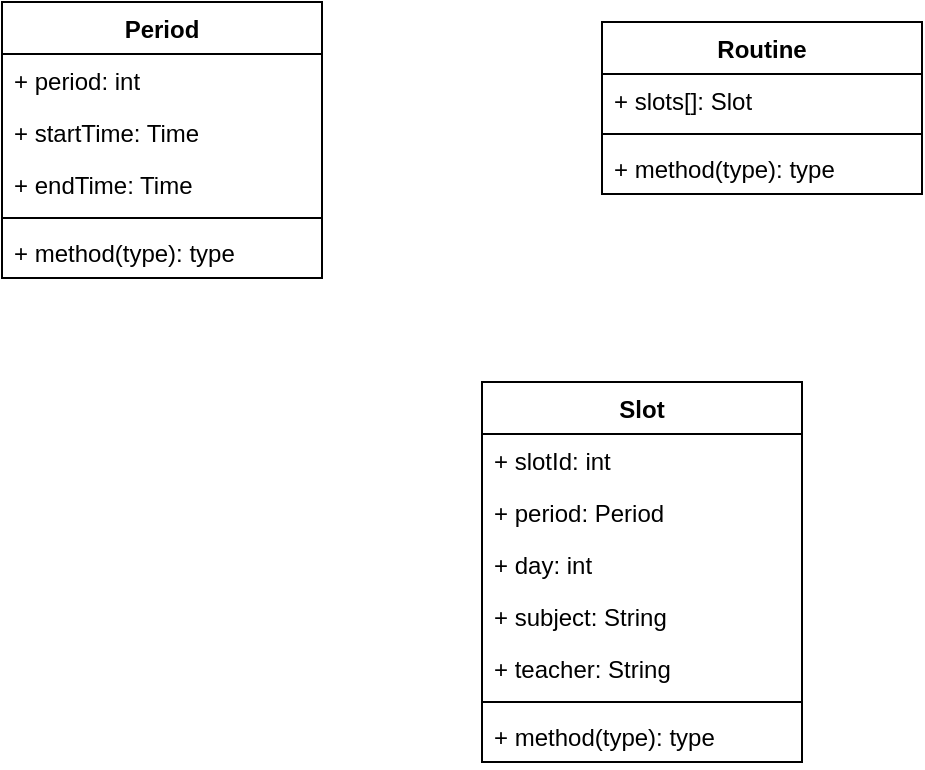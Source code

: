 <mxfile>
    <diagram id="xwDg_j2Emx8NZ9d97u_9" name="Page-1">
        <mxGraphModel dx="1111" dy="496" grid="1" gridSize="10" guides="1" tooltips="1" connect="1" arrows="1" fold="1" page="1" pageScale="1" pageWidth="1169" pageHeight="827" math="0" shadow="0">
            <root>
                <mxCell id="0"/>
                <mxCell id="1" parent="0"/>
                <mxCell id="0BW93ZmURJMquqMF7nbK-5" value="Routine" style="swimlane;fontStyle=1;align=center;verticalAlign=top;childLayout=stackLayout;horizontal=1;startSize=26;horizontalStack=0;resizeParent=1;resizeParentMax=0;resizeLast=0;collapsible=1;marginBottom=0;" parent="1" vertex="1">
                    <mxGeometry x="510" y="90" width="160" height="86" as="geometry"/>
                </mxCell>
                <mxCell id="0BW93ZmURJMquqMF7nbK-6" value="+ slots[]: Slot" style="text;strokeColor=none;fillColor=none;align=left;verticalAlign=top;spacingLeft=4;spacingRight=4;overflow=hidden;rotatable=0;points=[[0,0.5],[1,0.5]];portConstraint=eastwest;" parent="0BW93ZmURJMquqMF7nbK-5" vertex="1">
                    <mxGeometry y="26" width="160" height="26" as="geometry"/>
                </mxCell>
                <mxCell id="0BW93ZmURJMquqMF7nbK-7" value="" style="line;strokeWidth=1;fillColor=none;align=left;verticalAlign=middle;spacingTop=-1;spacingLeft=3;spacingRight=3;rotatable=0;labelPosition=right;points=[];portConstraint=eastwest;" parent="0BW93ZmURJMquqMF7nbK-5" vertex="1">
                    <mxGeometry y="52" width="160" height="8" as="geometry"/>
                </mxCell>
                <mxCell id="0BW93ZmURJMquqMF7nbK-8" value="+ method(type): type" style="text;strokeColor=none;fillColor=none;align=left;verticalAlign=top;spacingLeft=4;spacingRight=4;overflow=hidden;rotatable=0;points=[[0,0.5],[1,0.5]];portConstraint=eastwest;" parent="0BW93ZmURJMquqMF7nbK-5" vertex="1">
                    <mxGeometry y="60" width="160" height="26" as="geometry"/>
                </mxCell>
                <mxCell id="0BW93ZmURJMquqMF7nbK-11" value="Period" style="swimlane;fontStyle=1;align=center;verticalAlign=top;childLayout=stackLayout;horizontal=1;startSize=26;horizontalStack=0;resizeParent=1;resizeParentMax=0;resizeLast=0;collapsible=1;marginBottom=0;" parent="1" vertex="1">
                    <mxGeometry x="210" y="80" width="160" height="138" as="geometry"/>
                </mxCell>
                <mxCell id="0BW93ZmURJMquqMF7nbK-12" value="+ period: int" style="text;strokeColor=none;fillColor=none;align=left;verticalAlign=top;spacingLeft=4;spacingRight=4;overflow=hidden;rotatable=0;points=[[0,0.5],[1,0.5]];portConstraint=eastwest;" parent="0BW93ZmURJMquqMF7nbK-11" vertex="1">
                    <mxGeometry y="26" width="160" height="26" as="geometry"/>
                </mxCell>
                <mxCell id="0BW93ZmURJMquqMF7nbK-13" value="+ startTime: Time" style="text;strokeColor=none;fillColor=none;align=left;verticalAlign=top;spacingLeft=4;spacingRight=4;overflow=hidden;rotatable=0;points=[[0,0.5],[1,0.5]];portConstraint=eastwest;" parent="0BW93ZmURJMquqMF7nbK-11" vertex="1">
                    <mxGeometry y="52" width="160" height="26" as="geometry"/>
                </mxCell>
                <mxCell id="0BW93ZmURJMquqMF7nbK-16" value="+ endTime: Time" style="text;strokeColor=none;fillColor=none;align=left;verticalAlign=top;spacingLeft=4;spacingRight=4;overflow=hidden;rotatable=0;points=[[0,0.5],[1,0.5]];portConstraint=eastwest;" parent="0BW93ZmURJMquqMF7nbK-11" vertex="1">
                    <mxGeometry y="78" width="160" height="26" as="geometry"/>
                </mxCell>
                <mxCell id="0BW93ZmURJMquqMF7nbK-14" value="" style="line;strokeWidth=1;fillColor=none;align=left;verticalAlign=middle;spacingTop=-1;spacingLeft=3;spacingRight=3;rotatable=0;labelPosition=right;points=[];portConstraint=eastwest;" parent="0BW93ZmURJMquqMF7nbK-11" vertex="1">
                    <mxGeometry y="104" width="160" height="8" as="geometry"/>
                </mxCell>
                <mxCell id="0BW93ZmURJMquqMF7nbK-15" value="+ method(type): type" style="text;strokeColor=none;fillColor=none;align=left;verticalAlign=top;spacingLeft=4;spacingRight=4;overflow=hidden;rotatable=0;points=[[0,0.5],[1,0.5]];portConstraint=eastwest;" parent="0BW93ZmURJMquqMF7nbK-11" vertex="1">
                    <mxGeometry y="112" width="160" height="26" as="geometry"/>
                </mxCell>
                <mxCell id="0BW93ZmURJMquqMF7nbK-1" value="Slot" style="swimlane;fontStyle=1;align=center;verticalAlign=top;childLayout=stackLayout;horizontal=1;startSize=26;horizontalStack=0;resizeParent=1;resizeParentMax=0;resizeLast=0;collapsible=1;marginBottom=0;" parent="1" vertex="1">
                    <mxGeometry x="450" y="270" width="160" height="190" as="geometry"/>
                </mxCell>
                <mxCell id="0BW93ZmURJMquqMF7nbK-2" value="+ slotId: int" style="text;strokeColor=none;fillColor=none;align=left;verticalAlign=top;spacingLeft=4;spacingRight=4;overflow=hidden;rotatable=0;points=[[0,0.5],[1,0.5]];portConstraint=eastwest;" parent="0BW93ZmURJMquqMF7nbK-1" vertex="1">
                    <mxGeometry y="26" width="160" height="26" as="geometry"/>
                </mxCell>
                <mxCell id="0BW93ZmURJMquqMF7nbK-10" value="+ period: Period" style="text;strokeColor=none;fillColor=none;align=left;verticalAlign=top;spacingLeft=4;spacingRight=4;overflow=hidden;rotatable=0;points=[[0,0.5],[1,0.5]];portConstraint=eastwest;" parent="0BW93ZmURJMquqMF7nbK-1" vertex="1">
                    <mxGeometry y="52" width="160" height="26" as="geometry"/>
                </mxCell>
                <mxCell id="0BW93ZmURJMquqMF7nbK-18" value="+ day: int" style="text;strokeColor=none;fillColor=none;align=left;verticalAlign=top;spacingLeft=4;spacingRight=4;overflow=hidden;rotatable=0;points=[[0,0.5],[1,0.5]];portConstraint=eastwest;" parent="0BW93ZmURJMquqMF7nbK-1" vertex="1">
                    <mxGeometry y="78" width="160" height="26" as="geometry"/>
                </mxCell>
                <mxCell id="0BW93ZmURJMquqMF7nbK-19" value="+ subject: String" style="text;strokeColor=none;fillColor=none;align=left;verticalAlign=top;spacingLeft=4;spacingRight=4;overflow=hidden;rotatable=0;points=[[0,0.5],[1,0.5]];portConstraint=eastwest;" parent="0BW93ZmURJMquqMF7nbK-1" vertex="1">
                    <mxGeometry y="104" width="160" height="26" as="geometry"/>
                </mxCell>
                <mxCell id="0BW93ZmURJMquqMF7nbK-20" value="+ teacher: String" style="text;strokeColor=none;fillColor=none;align=left;verticalAlign=top;spacingLeft=4;spacingRight=4;overflow=hidden;rotatable=0;points=[[0,0.5],[1,0.5]];portConstraint=eastwest;" parent="0BW93ZmURJMquqMF7nbK-1" vertex="1">
                    <mxGeometry y="130" width="160" height="26" as="geometry"/>
                </mxCell>
                <mxCell id="0BW93ZmURJMquqMF7nbK-3" value="" style="line;strokeWidth=1;fillColor=none;align=left;verticalAlign=middle;spacingTop=-1;spacingLeft=3;spacingRight=3;rotatable=0;labelPosition=right;points=[];portConstraint=eastwest;" parent="0BW93ZmURJMquqMF7nbK-1" vertex="1">
                    <mxGeometry y="156" width="160" height="8" as="geometry"/>
                </mxCell>
                <mxCell id="0BW93ZmURJMquqMF7nbK-4" value="+ method(type): type" style="text;strokeColor=none;fillColor=none;align=left;verticalAlign=top;spacingLeft=4;spacingRight=4;overflow=hidden;rotatable=0;points=[[0,0.5],[1,0.5]];portConstraint=eastwest;" parent="0BW93ZmURJMquqMF7nbK-1" vertex="1">
                    <mxGeometry y="164" width="160" height="26" as="geometry"/>
                </mxCell>
            </root>
        </mxGraphModel>
    </diagram>
</mxfile>